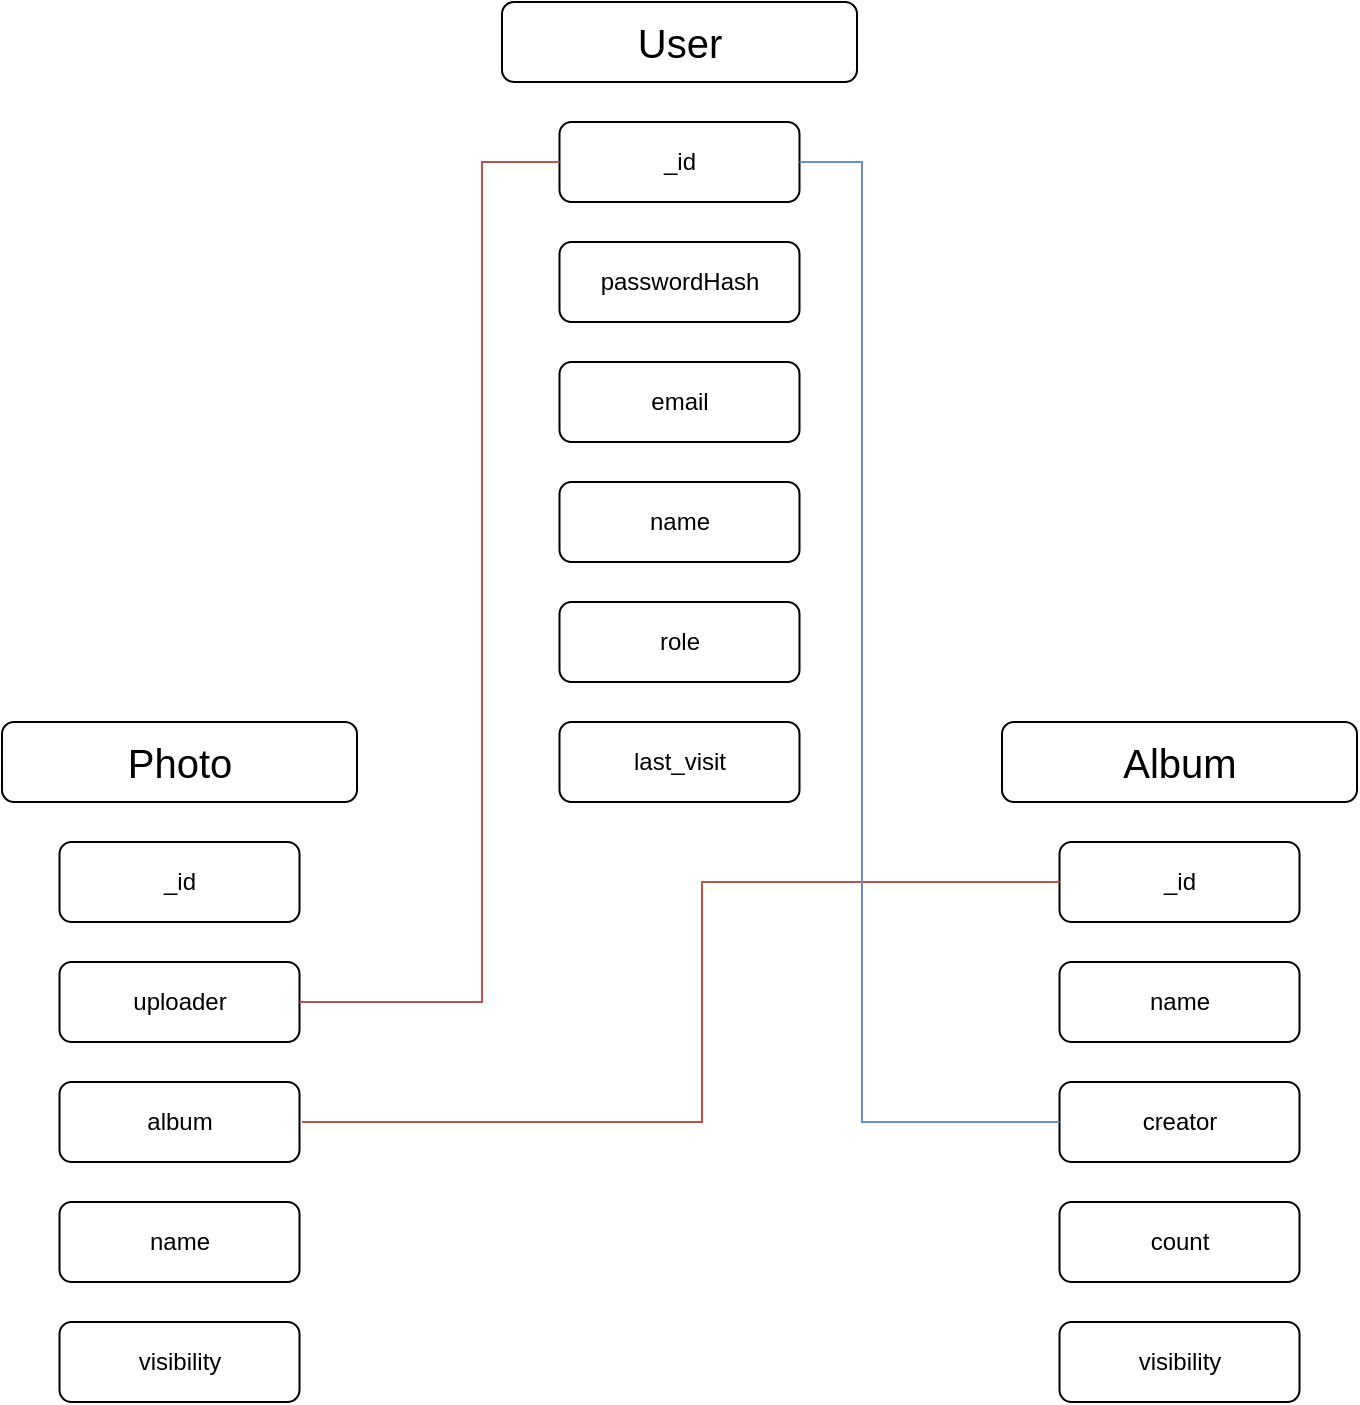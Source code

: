 <mxfile version="20.2.7" type="github">
  <diagram id="ogjfOnVmUnLx3IYXHrbg" name="Страница 1">
    <mxGraphModel dx="1038" dy="1716" grid="1" gridSize="10" guides="1" tooltips="1" connect="1" arrows="1" fold="1" page="1" pageScale="1" pageWidth="827" pageHeight="1169" math="0" shadow="0">
      <root>
        <mxCell id="0" />
        <mxCell id="1" parent="0" />
        <mxCell id="rGs1d33nnRzQPSpDqq4Y-1" value="&lt;font style=&quot;font-size: 20px;&quot;&gt;User&lt;/font&gt;" style="rounded=1;whiteSpace=wrap;html=1;" vertex="1" parent="1">
          <mxGeometry x="310" y="-210" width="177.5" height="40" as="geometry" />
        </mxCell>
        <mxCell id="rGs1d33nnRzQPSpDqq4Y-2" value="&lt;font style=&quot;font-size: 12px;&quot;&gt;_id&lt;/font&gt;" style="rounded=1;whiteSpace=wrap;html=1;" vertex="1" parent="1">
          <mxGeometry x="338.75" y="-150" width="120" height="40" as="geometry" />
        </mxCell>
        <mxCell id="rGs1d33nnRzQPSpDqq4Y-3" value="&lt;font style=&quot;font-size: 12px;&quot;&gt;passwordHash&lt;/font&gt;" style="rounded=1;whiteSpace=wrap;html=1;" vertex="1" parent="1">
          <mxGeometry x="338.75" y="-90" width="120" height="40" as="geometry" />
        </mxCell>
        <mxCell id="rGs1d33nnRzQPSpDqq4Y-4" value="&lt;font style=&quot;font-size: 12px;&quot;&gt;email&lt;/font&gt;" style="rounded=1;whiteSpace=wrap;html=1;" vertex="1" parent="1">
          <mxGeometry x="338.75" y="-30" width="120" height="40" as="geometry" />
        </mxCell>
        <mxCell id="rGs1d33nnRzQPSpDqq4Y-5" value="&lt;font style=&quot;font-size: 12px;&quot;&gt;name&lt;/font&gt;" style="rounded=1;whiteSpace=wrap;html=1;" vertex="1" parent="1">
          <mxGeometry x="338.75" y="30" width="120" height="40" as="geometry" />
        </mxCell>
        <mxCell id="rGs1d33nnRzQPSpDqq4Y-6" value="&lt;font style=&quot;font-size: 12px;&quot;&gt;role&lt;/font&gt;" style="rounded=1;whiteSpace=wrap;html=1;" vertex="1" parent="1">
          <mxGeometry x="338.75" y="90" width="120" height="40" as="geometry" />
        </mxCell>
        <mxCell id="rGs1d33nnRzQPSpDqq4Y-7" value="&lt;font style=&quot;font-size: 12px;&quot;&gt;last_visit&lt;/font&gt;" style="rounded=1;whiteSpace=wrap;html=1;" vertex="1" parent="1">
          <mxGeometry x="338.75" y="150" width="120" height="40" as="geometry" />
        </mxCell>
        <mxCell id="rGs1d33nnRzQPSpDqq4Y-8" value="&lt;font style=&quot;font-size: 20px;&quot;&gt;Album&lt;/font&gt;" style="rounded=1;whiteSpace=wrap;html=1;" vertex="1" parent="1">
          <mxGeometry x="560" y="150" width="177.5" height="40" as="geometry" />
        </mxCell>
        <mxCell id="rGs1d33nnRzQPSpDqq4Y-9" value="&lt;font style=&quot;font-size: 12px;&quot;&gt;_id&lt;/font&gt;" style="rounded=1;whiteSpace=wrap;html=1;" vertex="1" parent="1">
          <mxGeometry x="588.75" y="210" width="120" height="40" as="geometry" />
        </mxCell>
        <mxCell id="rGs1d33nnRzQPSpDqq4Y-10" value="&lt;font style=&quot;font-size: 12px;&quot;&gt;name&lt;/font&gt;" style="rounded=1;whiteSpace=wrap;html=1;" vertex="1" parent="1">
          <mxGeometry x="588.75" y="270" width="120" height="40" as="geometry" />
        </mxCell>
        <mxCell id="rGs1d33nnRzQPSpDqq4Y-11" value="&lt;font style=&quot;font-size: 12px;&quot;&gt;creator&lt;/font&gt;" style="rounded=1;whiteSpace=wrap;html=1;" vertex="1" parent="1">
          <mxGeometry x="588.75" y="330" width="120" height="40" as="geometry" />
        </mxCell>
        <mxCell id="rGs1d33nnRzQPSpDqq4Y-12" value="count" style="rounded=1;whiteSpace=wrap;html=1;" vertex="1" parent="1">
          <mxGeometry x="588.75" y="390" width="120" height="40" as="geometry" />
        </mxCell>
        <mxCell id="rGs1d33nnRzQPSpDqq4Y-13" value="&lt;font style=&quot;font-size: 12px;&quot;&gt;visibility&lt;/font&gt;" style="rounded=1;whiteSpace=wrap;html=1;" vertex="1" parent="1">
          <mxGeometry x="588.75" y="450" width="120" height="40" as="geometry" />
        </mxCell>
        <mxCell id="rGs1d33nnRzQPSpDqq4Y-15" value="&lt;font style=&quot;font-size: 20px;&quot;&gt;Photo&lt;/font&gt;" style="rounded=1;whiteSpace=wrap;html=1;" vertex="1" parent="1">
          <mxGeometry x="60" y="150" width="177.5" height="40" as="geometry" />
        </mxCell>
        <mxCell id="rGs1d33nnRzQPSpDqq4Y-16" value="&lt;font style=&quot;font-size: 12px;&quot;&gt;_id&lt;/font&gt;" style="rounded=1;whiteSpace=wrap;html=1;" vertex="1" parent="1">
          <mxGeometry x="88.75" y="210" width="120" height="40" as="geometry" />
        </mxCell>
        <mxCell id="rGs1d33nnRzQPSpDqq4Y-17" value="&lt;font style=&quot;font-size: 12px;&quot;&gt;uploader&lt;/font&gt;" style="rounded=1;whiteSpace=wrap;html=1;" vertex="1" parent="1">
          <mxGeometry x="88.75" y="270" width="120" height="40" as="geometry" />
        </mxCell>
        <mxCell id="rGs1d33nnRzQPSpDqq4Y-18" value="&lt;font style=&quot;font-size: 12px;&quot;&gt;album&lt;/font&gt;" style="rounded=1;whiteSpace=wrap;html=1;" vertex="1" parent="1">
          <mxGeometry x="88.75" y="330" width="120" height="40" as="geometry" />
        </mxCell>
        <mxCell id="rGs1d33nnRzQPSpDqq4Y-19" value="name" style="rounded=1;whiteSpace=wrap;html=1;" vertex="1" parent="1">
          <mxGeometry x="88.75" y="390" width="120" height="40" as="geometry" />
        </mxCell>
        <mxCell id="rGs1d33nnRzQPSpDqq4Y-20" value="&lt;font style=&quot;font-size: 12px;&quot;&gt;visibility&lt;/font&gt;" style="rounded=1;whiteSpace=wrap;html=1;" vertex="1" parent="1">
          <mxGeometry x="88.75" y="450" width="120" height="40" as="geometry" />
        </mxCell>
        <mxCell id="rGs1d33nnRzQPSpDqq4Y-21" value="" style="endArrow=none;html=1;rounded=0;fontSize=12;entryX=0;entryY=0.5;entryDx=0;entryDy=0;exitX=1;exitY=0.5;exitDx=0;exitDy=0;fillColor=#f8cecc;strokeColor=#b85450;" edge="1" parent="1" source="rGs1d33nnRzQPSpDqq4Y-17" target="rGs1d33nnRzQPSpDqq4Y-2">
          <mxGeometry width="50" height="50" relative="1" as="geometry">
            <mxPoint x="300" y="300" as="sourcePoint" />
            <mxPoint x="440" y="-70" as="targetPoint" />
            <Array as="points">
              <mxPoint x="300" y="290" />
              <mxPoint x="300" y="-130" />
            </Array>
          </mxGeometry>
        </mxCell>
        <mxCell id="rGs1d33nnRzQPSpDqq4Y-22" value="" style="endArrow=none;html=1;rounded=0;fontSize=12;entryX=0;entryY=0.5;entryDx=0;entryDy=0;fillColor=#f8cecc;strokeColor=#b85450;" edge="1" parent="1" target="rGs1d33nnRzQPSpDqq4Y-9">
          <mxGeometry width="50" height="50" relative="1" as="geometry">
            <mxPoint x="210" y="350" as="sourcePoint" />
            <mxPoint x="440" y="230" as="targetPoint" />
            <Array as="points">
              <mxPoint x="240" y="350" />
              <mxPoint x="410" y="350" />
              <mxPoint x="410" y="230" />
            </Array>
          </mxGeometry>
        </mxCell>
        <mxCell id="rGs1d33nnRzQPSpDqq4Y-23" value="" style="endArrow=none;html=1;rounded=0;fontSize=12;entryX=0;entryY=0.5;entryDx=0;entryDy=0;exitX=1;exitY=0.5;exitDx=0;exitDy=0;fillColor=#dae8fc;strokeColor=#6c8ebf;" edge="1" parent="1" source="rGs1d33nnRzQPSpDqq4Y-2" target="rGs1d33nnRzQPSpDqq4Y-11">
          <mxGeometry width="50" height="50" relative="1" as="geometry">
            <mxPoint x="510" y="350" as="sourcePoint" />
            <mxPoint x="440" y="230" as="targetPoint" />
            <Array as="points">
              <mxPoint x="490" y="-130" />
              <mxPoint x="490" y="350" />
            </Array>
          </mxGeometry>
        </mxCell>
      </root>
    </mxGraphModel>
  </diagram>
</mxfile>
